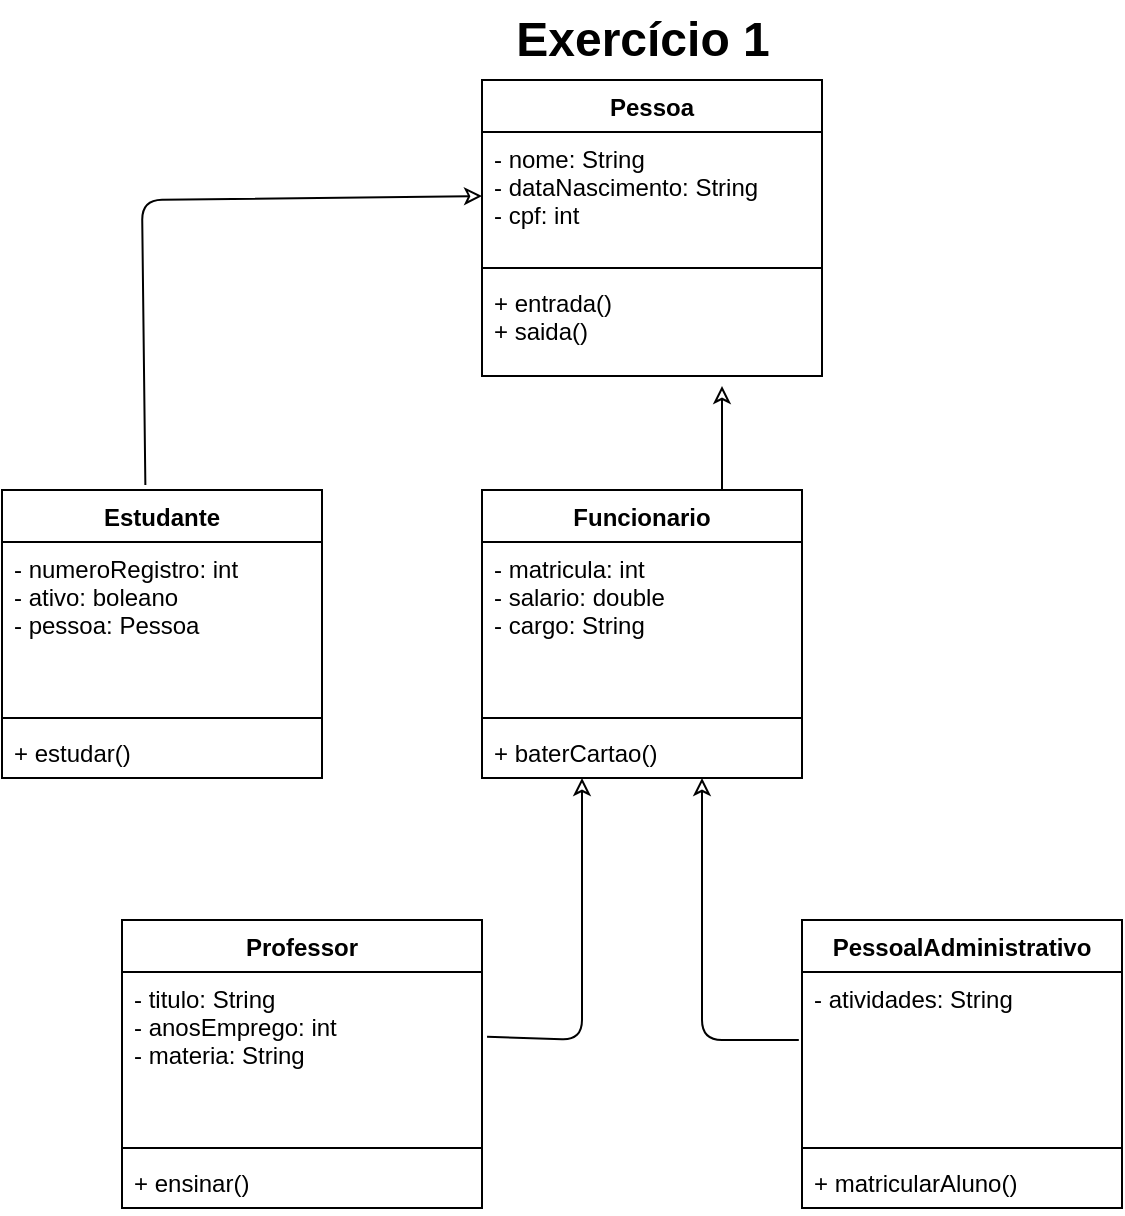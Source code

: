 <mxfile version="14.9.6" type="device"><diagram id="-kHWayDiiBfH48Gt4b0w" name="Página-1"><mxGraphModel dx="1673" dy="967" grid="1" gridSize="10" guides="1" tooltips="1" connect="1" arrows="1" fold="1" page="1" pageScale="1" pageWidth="1169" pageHeight="827" math="0" shadow="0"><root><mxCell id="0"/><mxCell id="1" parent="0"/><mxCell id="Yk4mzxwcifxJHOjtfbV_-1" value="Exercício 1" style="text;strokeColor=none;fillColor=none;html=1;fontSize=24;fontStyle=1;verticalAlign=middle;align=center;" vertex="1" parent="1"><mxGeometry x="550" y="20" width="100" height="40" as="geometry"/></mxCell><mxCell id="Yk4mzxwcifxJHOjtfbV_-2" value="Estudante" style="swimlane;fontStyle=1;align=center;verticalAlign=top;childLayout=stackLayout;horizontal=1;startSize=26;horizontalStack=0;resizeParent=1;resizeParentMax=0;resizeLast=0;collapsible=1;marginBottom=0;" vertex="1" parent="1"><mxGeometry x="280" y="265" width="160" height="144" as="geometry"/></mxCell><mxCell id="Yk4mzxwcifxJHOjtfbV_-3" value="- numeroRegistro: int&#10;- ativo: boleano&#10;- pessoa: Pessoa" style="text;strokeColor=none;fillColor=none;align=left;verticalAlign=top;spacingLeft=4;spacingRight=4;overflow=hidden;rotatable=0;points=[[0,0.5],[1,0.5]];portConstraint=eastwest;" vertex="1" parent="Yk4mzxwcifxJHOjtfbV_-2"><mxGeometry y="26" width="160" height="84" as="geometry"/></mxCell><mxCell id="Yk4mzxwcifxJHOjtfbV_-4" value="" style="line;strokeWidth=1;fillColor=none;align=left;verticalAlign=middle;spacingTop=-1;spacingLeft=3;spacingRight=3;rotatable=0;labelPosition=right;points=[];portConstraint=eastwest;" vertex="1" parent="Yk4mzxwcifxJHOjtfbV_-2"><mxGeometry y="110" width="160" height="8" as="geometry"/></mxCell><mxCell id="Yk4mzxwcifxJHOjtfbV_-5" value="+ estudar()" style="text;strokeColor=none;fillColor=none;align=left;verticalAlign=top;spacingLeft=4;spacingRight=4;overflow=hidden;rotatable=0;points=[[0,0.5],[1,0.5]];portConstraint=eastwest;" vertex="1" parent="Yk4mzxwcifxJHOjtfbV_-2"><mxGeometry y="118" width="160" height="26" as="geometry"/></mxCell><mxCell id="Yk4mzxwcifxJHOjtfbV_-10" value="Professor" style="swimlane;fontStyle=1;align=center;verticalAlign=top;childLayout=stackLayout;horizontal=1;startSize=26;horizontalStack=0;resizeParent=1;resizeParentMax=0;resizeLast=0;collapsible=1;marginBottom=0;" vertex="1" parent="1"><mxGeometry x="340" y="480" width="180" height="144" as="geometry"/></mxCell><mxCell id="Yk4mzxwcifxJHOjtfbV_-11" value="- titulo: String&#10;- anosEmprego: int&#10;- materia: String&#10;" style="text;strokeColor=none;fillColor=none;align=left;verticalAlign=top;spacingLeft=4;spacingRight=4;overflow=hidden;rotatable=0;points=[[0,0.5],[1,0.5]];portConstraint=eastwest;" vertex="1" parent="Yk4mzxwcifxJHOjtfbV_-10"><mxGeometry y="26" width="180" height="84" as="geometry"/></mxCell><mxCell id="Yk4mzxwcifxJHOjtfbV_-12" value="" style="line;strokeWidth=1;fillColor=none;align=left;verticalAlign=middle;spacingTop=-1;spacingLeft=3;spacingRight=3;rotatable=0;labelPosition=right;points=[];portConstraint=eastwest;" vertex="1" parent="Yk4mzxwcifxJHOjtfbV_-10"><mxGeometry y="110" width="180" height="8" as="geometry"/></mxCell><mxCell id="Yk4mzxwcifxJHOjtfbV_-13" value="+ ensinar()" style="text;strokeColor=none;fillColor=none;align=left;verticalAlign=top;spacingLeft=4;spacingRight=4;overflow=hidden;rotatable=0;points=[[0,0.5],[1,0.5]];portConstraint=eastwest;" vertex="1" parent="Yk4mzxwcifxJHOjtfbV_-10"><mxGeometry y="118" width="180" height="26" as="geometry"/></mxCell><mxCell id="Yk4mzxwcifxJHOjtfbV_-38" value="" style="html=1;verticalAlign=bottom;endArrow=classic;endFill=0;entryX=1.014;entryY=0.385;entryDx=0;entryDy=0;entryPerimeter=0;exitX=1.014;exitY=0.385;exitDx=0;exitDy=0;exitPerimeter=0;" edge="1" parent="Yk4mzxwcifxJHOjtfbV_-10" source="Yk4mzxwcifxJHOjtfbV_-11"><mxGeometry width="80" relative="1" as="geometry"><mxPoint x="230" y="140" as="sourcePoint"/><mxPoint x="230" y="-71" as="targetPoint"/><Array as="points"><mxPoint x="230" y="60"/></Array></mxGeometry></mxCell><mxCell id="Yk4mzxwcifxJHOjtfbV_-14" value="PessoalAdministrativo" style="swimlane;fontStyle=1;align=center;verticalAlign=top;childLayout=stackLayout;horizontal=1;startSize=26;horizontalStack=0;resizeParent=1;resizeParentMax=0;resizeLast=0;collapsible=1;marginBottom=0;" vertex="1" parent="1"><mxGeometry x="680" y="480" width="160" height="144" as="geometry"><mxRectangle x="680" y="480" width="160" height="26" as="alternateBounds"/></mxGeometry></mxCell><mxCell id="Yk4mzxwcifxJHOjtfbV_-15" value="- atividades: String" style="text;strokeColor=none;fillColor=none;align=left;verticalAlign=top;spacingLeft=4;spacingRight=4;overflow=hidden;rotatable=0;points=[[0,0.5],[1,0.5]];portConstraint=eastwest;" vertex="1" parent="Yk4mzxwcifxJHOjtfbV_-14"><mxGeometry y="26" width="160" height="84" as="geometry"/></mxCell><mxCell id="Yk4mzxwcifxJHOjtfbV_-16" value="" style="line;strokeWidth=1;fillColor=none;align=left;verticalAlign=middle;spacingTop=-1;spacingLeft=3;spacingRight=3;rotatable=0;labelPosition=right;points=[];portConstraint=eastwest;" vertex="1" parent="Yk4mzxwcifxJHOjtfbV_-14"><mxGeometry y="110" width="160" height="8" as="geometry"/></mxCell><mxCell id="Yk4mzxwcifxJHOjtfbV_-17" value="+ matricularAluno()" style="text;strokeColor=none;fillColor=none;align=left;verticalAlign=top;spacingLeft=4;spacingRight=4;overflow=hidden;rotatable=0;points=[[0,0.5],[1,0.5]];portConstraint=eastwest;" vertex="1" parent="Yk4mzxwcifxJHOjtfbV_-14"><mxGeometry y="118" width="160" height="26" as="geometry"/></mxCell><mxCell id="Yk4mzxwcifxJHOjtfbV_-37" value="" style="html=1;verticalAlign=bottom;endArrow=classic;endFill=0;entryX=-0.01;entryY=0.405;entryDx=0;entryDy=0;entryPerimeter=0;exitX=-0.01;exitY=0.405;exitDx=0;exitDy=0;exitPerimeter=0;" edge="1" parent="Yk4mzxwcifxJHOjtfbV_-14" source="Yk4mzxwcifxJHOjtfbV_-15"><mxGeometry width="80" relative="1" as="geometry"><mxPoint x="-50" y="140" as="sourcePoint"/><mxPoint x="-50" y="-71" as="targetPoint"/><Array as="points"><mxPoint x="-50" y="60"/></Array></mxGeometry></mxCell><mxCell id="Yk4mzxwcifxJHOjtfbV_-18" value="Pessoa" style="swimlane;fontStyle=1;align=center;verticalAlign=top;childLayout=stackLayout;horizontal=1;startSize=26;horizontalStack=0;resizeParent=1;resizeParentMax=0;resizeLast=0;collapsible=1;marginBottom=0;" vertex="1" parent="1"><mxGeometry x="520" y="60" width="170" height="148" as="geometry"/></mxCell><mxCell id="Yk4mzxwcifxJHOjtfbV_-19" value="- nome: String&#10;- dataNascimento: String&#10;- cpf: int&#10;" style="text;strokeColor=none;fillColor=none;align=left;verticalAlign=top;spacingLeft=4;spacingRight=4;overflow=hidden;rotatable=0;points=[[0,0.5],[1,0.5]];portConstraint=eastwest;" vertex="1" parent="Yk4mzxwcifxJHOjtfbV_-18"><mxGeometry y="26" width="170" height="64" as="geometry"/></mxCell><mxCell id="Yk4mzxwcifxJHOjtfbV_-20" value="" style="line;strokeWidth=1;fillColor=none;align=left;verticalAlign=middle;spacingTop=-1;spacingLeft=3;spacingRight=3;rotatable=0;labelPosition=right;points=[];portConstraint=eastwest;" vertex="1" parent="Yk4mzxwcifxJHOjtfbV_-18"><mxGeometry y="90" width="170" height="8" as="geometry"/></mxCell><mxCell id="Yk4mzxwcifxJHOjtfbV_-21" value="+ entrada()&#10;+ saida()" style="text;strokeColor=none;fillColor=none;align=left;verticalAlign=top;spacingLeft=4;spacingRight=4;overflow=hidden;rotatable=0;points=[[0,0.5],[1,0.5]];portConstraint=eastwest;" vertex="1" parent="Yk4mzxwcifxJHOjtfbV_-18"><mxGeometry y="98" width="170" height="50" as="geometry"/></mxCell><mxCell id="Yk4mzxwcifxJHOjtfbV_-24" value="Funcionario" style="swimlane;fontStyle=1;align=center;verticalAlign=top;childLayout=stackLayout;horizontal=1;startSize=26;horizontalStack=0;resizeParent=1;resizeParentMax=0;resizeLast=0;collapsible=1;marginBottom=0;" vertex="1" parent="1"><mxGeometry x="520" y="265" width="160" height="144" as="geometry"/></mxCell><mxCell id="Yk4mzxwcifxJHOjtfbV_-25" value="- matricula: int&#10;- salario: double&#10;- cargo: String" style="text;strokeColor=none;fillColor=none;align=left;verticalAlign=top;spacingLeft=4;spacingRight=4;overflow=hidden;rotatable=0;points=[[0,0.5],[1,0.5]];portConstraint=eastwest;" vertex="1" parent="Yk4mzxwcifxJHOjtfbV_-24"><mxGeometry y="26" width="160" height="84" as="geometry"/></mxCell><mxCell id="Yk4mzxwcifxJHOjtfbV_-26" value="" style="line;strokeWidth=1;fillColor=none;align=left;verticalAlign=middle;spacingTop=-1;spacingLeft=3;spacingRight=3;rotatable=0;labelPosition=right;points=[];portConstraint=eastwest;" vertex="1" parent="Yk4mzxwcifxJHOjtfbV_-24"><mxGeometry y="110" width="160" height="8" as="geometry"/></mxCell><mxCell id="Yk4mzxwcifxJHOjtfbV_-27" value="+ baterCartao()" style="text;strokeColor=none;fillColor=none;align=left;verticalAlign=top;spacingLeft=4;spacingRight=4;overflow=hidden;rotatable=0;points=[[0,0.5],[1,0.5]];portConstraint=eastwest;" vertex="1" parent="Yk4mzxwcifxJHOjtfbV_-24"><mxGeometry y="118" width="160" height="26" as="geometry"/></mxCell><mxCell id="Yk4mzxwcifxJHOjtfbV_-31" value="" style="html=1;verticalAlign=bottom;endArrow=classic;exitX=0.448;exitY=-0.017;exitDx=0;exitDy=0;entryX=0;entryY=0.5;entryDx=0;entryDy=0;endFill=0;exitPerimeter=0;" edge="1" parent="1" source="Yk4mzxwcifxJHOjtfbV_-2" target="Yk4mzxwcifxJHOjtfbV_-19"><mxGeometry width="80" relative="1" as="geometry"><mxPoint x="200" y="120" as="sourcePoint"/><mxPoint x="420" y="120" as="targetPoint"/><Array as="points"><mxPoint x="350" y="120"/></Array></mxGeometry></mxCell><mxCell id="Yk4mzxwcifxJHOjtfbV_-36" value="" style="html=1;verticalAlign=bottom;endArrow=classic;endFill=0;" edge="1" parent="1"><mxGeometry width="80" relative="1" as="geometry"><mxPoint x="640" y="265" as="sourcePoint"/><mxPoint x="640" y="213" as="targetPoint"/><Array as="points"/></mxGeometry></mxCell></root></mxGraphModel></diagram></mxfile>